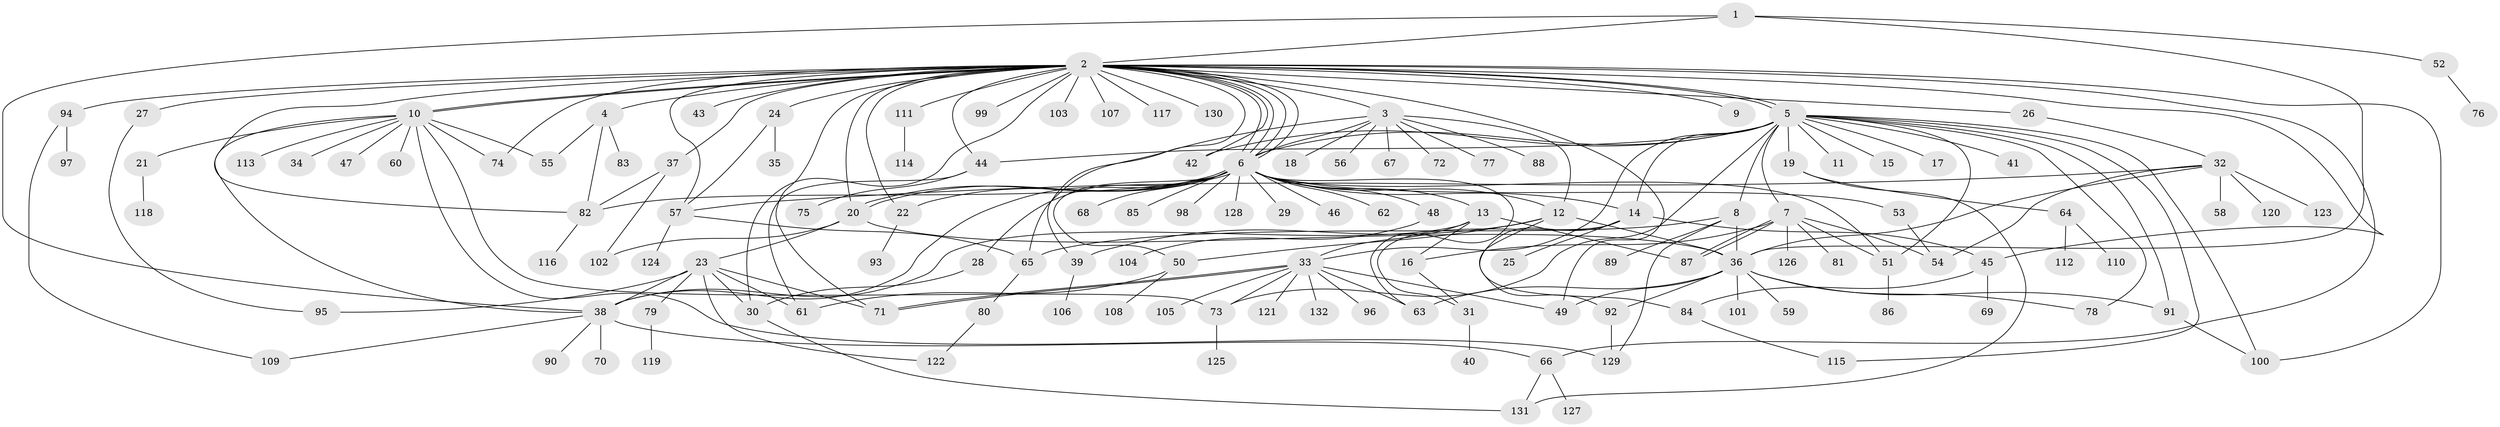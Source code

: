 // coarse degree distribution, {1: 0.9487179487179487, 21: 0.02564102564102564, 18: 0.02564102564102564}
// Generated by graph-tools (version 1.1) at 2025/50/03/04/25 21:50:53]
// undirected, 132 vertices, 203 edges
graph export_dot {
graph [start="1"]
  node [color=gray90,style=filled];
  1;
  2;
  3;
  4;
  5;
  6;
  7;
  8;
  9;
  10;
  11;
  12;
  13;
  14;
  15;
  16;
  17;
  18;
  19;
  20;
  21;
  22;
  23;
  24;
  25;
  26;
  27;
  28;
  29;
  30;
  31;
  32;
  33;
  34;
  35;
  36;
  37;
  38;
  39;
  40;
  41;
  42;
  43;
  44;
  45;
  46;
  47;
  48;
  49;
  50;
  51;
  52;
  53;
  54;
  55;
  56;
  57;
  58;
  59;
  60;
  61;
  62;
  63;
  64;
  65;
  66;
  67;
  68;
  69;
  70;
  71;
  72;
  73;
  74;
  75;
  76;
  77;
  78;
  79;
  80;
  81;
  82;
  83;
  84;
  85;
  86;
  87;
  88;
  89;
  90;
  91;
  92;
  93;
  94;
  95;
  96;
  97;
  98;
  99;
  100;
  101;
  102;
  103;
  104;
  105;
  106;
  107;
  108;
  109;
  110;
  111;
  112;
  113;
  114;
  115;
  116;
  117;
  118;
  119;
  120;
  121;
  122;
  123;
  124;
  125;
  126;
  127;
  128;
  129;
  130;
  131;
  132;
  1 -- 2;
  1 -- 36;
  1 -- 38;
  1 -- 52;
  2 -- 3;
  2 -- 4;
  2 -- 5;
  2 -- 5;
  2 -- 6;
  2 -- 6;
  2 -- 6;
  2 -- 6;
  2 -- 9;
  2 -- 10;
  2 -- 10;
  2 -- 20;
  2 -- 22;
  2 -- 24;
  2 -- 26;
  2 -- 27;
  2 -- 30;
  2 -- 37;
  2 -- 39;
  2 -- 42;
  2 -- 43;
  2 -- 44;
  2 -- 45;
  2 -- 49;
  2 -- 57;
  2 -- 66;
  2 -- 71;
  2 -- 74;
  2 -- 82;
  2 -- 94;
  2 -- 99;
  2 -- 100;
  2 -- 103;
  2 -- 107;
  2 -- 111;
  2 -- 117;
  2 -- 130;
  3 -- 6;
  3 -- 12;
  3 -- 18;
  3 -- 56;
  3 -- 65;
  3 -- 67;
  3 -- 72;
  3 -- 77;
  3 -- 88;
  4 -- 55;
  4 -- 82;
  4 -- 83;
  5 -- 6;
  5 -- 7;
  5 -- 8;
  5 -- 11;
  5 -- 14;
  5 -- 15;
  5 -- 17;
  5 -- 19;
  5 -- 33;
  5 -- 41;
  5 -- 42;
  5 -- 44;
  5 -- 51;
  5 -- 73;
  5 -- 78;
  5 -- 91;
  5 -- 100;
  5 -- 115;
  6 -- 12;
  6 -- 13;
  6 -- 14;
  6 -- 20;
  6 -- 20;
  6 -- 22;
  6 -- 28;
  6 -- 29;
  6 -- 38;
  6 -- 46;
  6 -- 48;
  6 -- 50;
  6 -- 51;
  6 -- 53;
  6 -- 62;
  6 -- 63;
  6 -- 68;
  6 -- 82;
  6 -- 85;
  6 -- 98;
  6 -- 128;
  7 -- 16;
  7 -- 51;
  7 -- 54;
  7 -- 81;
  7 -- 87;
  7 -- 87;
  7 -- 126;
  8 -- 36;
  8 -- 65;
  8 -- 89;
  8 -- 129;
  10 -- 21;
  10 -- 34;
  10 -- 38;
  10 -- 47;
  10 -- 55;
  10 -- 60;
  10 -- 73;
  10 -- 74;
  10 -- 113;
  10 -- 129;
  12 -- 36;
  12 -- 39;
  12 -- 50;
  12 -- 84;
  13 -- 16;
  13 -- 33;
  13 -- 38;
  13 -- 87;
  14 -- 25;
  14 -- 31;
  14 -- 45;
  14 -- 92;
  16 -- 31;
  19 -- 64;
  19 -- 131;
  20 -- 23;
  20 -- 36;
  20 -- 102;
  21 -- 118;
  22 -- 93;
  23 -- 30;
  23 -- 38;
  23 -- 61;
  23 -- 71;
  23 -- 79;
  23 -- 95;
  23 -- 122;
  24 -- 35;
  24 -- 57;
  26 -- 32;
  27 -- 95;
  28 -- 30;
  30 -- 131;
  31 -- 40;
  32 -- 36;
  32 -- 54;
  32 -- 57;
  32 -- 58;
  32 -- 120;
  32 -- 123;
  33 -- 49;
  33 -- 63;
  33 -- 71;
  33 -- 71;
  33 -- 73;
  33 -- 96;
  33 -- 105;
  33 -- 121;
  33 -- 132;
  36 -- 49;
  36 -- 59;
  36 -- 63;
  36 -- 78;
  36 -- 91;
  36 -- 92;
  36 -- 101;
  37 -- 82;
  37 -- 102;
  38 -- 66;
  38 -- 70;
  38 -- 90;
  38 -- 109;
  39 -- 106;
  44 -- 61;
  44 -- 75;
  45 -- 69;
  45 -- 84;
  48 -- 104;
  50 -- 61;
  50 -- 108;
  51 -- 86;
  52 -- 76;
  53 -- 54;
  57 -- 65;
  57 -- 124;
  64 -- 110;
  64 -- 112;
  65 -- 80;
  66 -- 127;
  66 -- 131;
  73 -- 125;
  79 -- 119;
  80 -- 122;
  82 -- 116;
  84 -- 115;
  91 -- 100;
  92 -- 129;
  94 -- 97;
  94 -- 109;
  111 -- 114;
}
